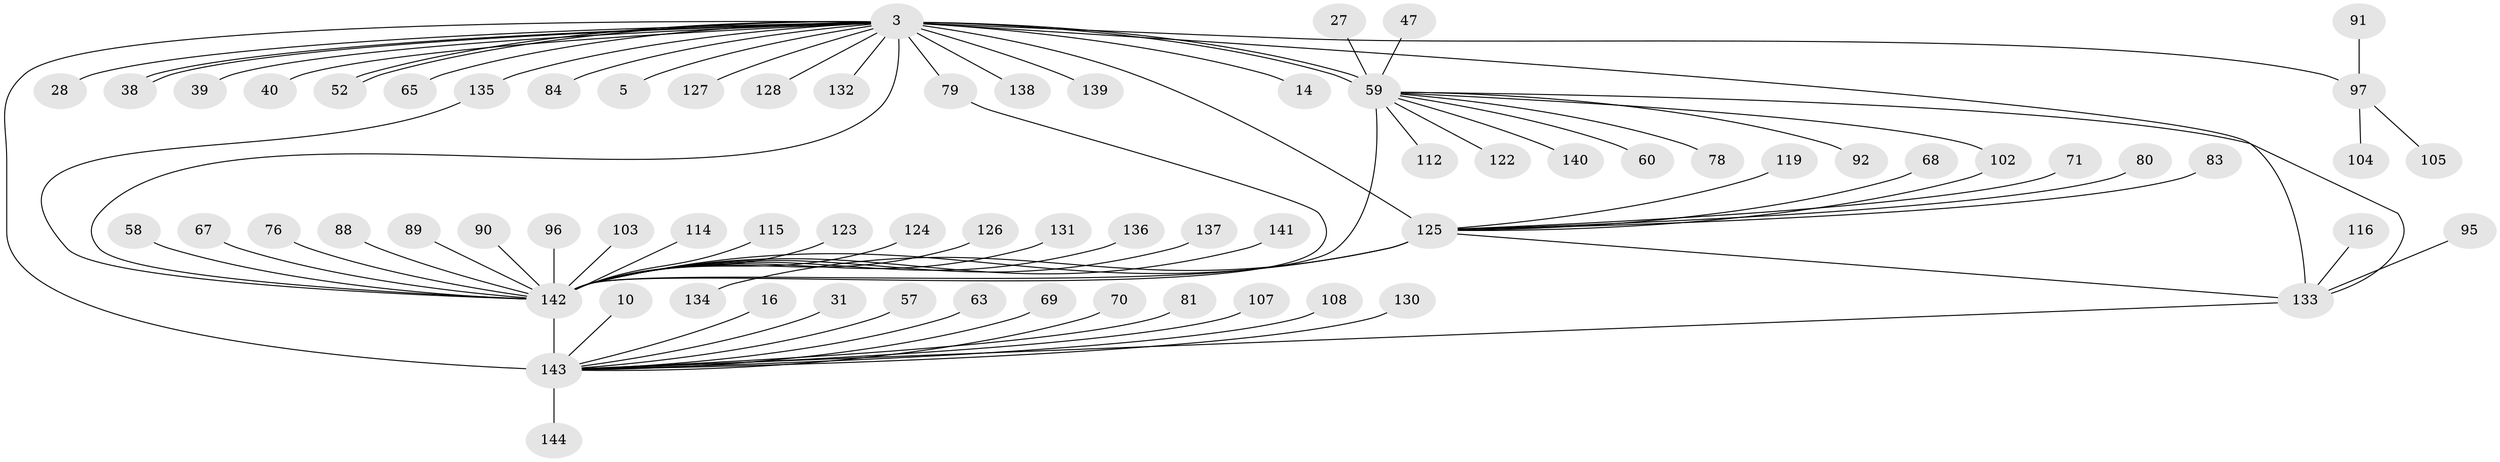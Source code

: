 // original degree distribution, {5: 0.027777777777777776, 28: 0.006944444444444444, 42: 0.006944444444444444, 3: 0.11805555555555555, 1: 0.4375, 12: 0.006944444444444444, 6: 0.027777777777777776, 11: 0.013888888888888888, 8: 0.013888888888888888, 2: 0.2222222222222222, 7: 0.013888888888888888, 4: 0.08333333333333333, 10: 0.006944444444444444, 9: 0.006944444444444444, 13: 0.006944444444444444}
// Generated by graph-tools (version 1.1) at 2025/47/03/09/25 04:47:20]
// undirected, 72 vertices, 83 edges
graph export_dot {
graph [start="1"]
  node [color=gray90,style=filled];
  3 [super="+2"];
  5;
  10;
  14;
  16;
  27;
  28;
  31;
  38;
  39;
  40;
  47;
  52;
  57;
  58;
  59 [super="+8+6+42+24+45+49"];
  60;
  63;
  65;
  67;
  68;
  69;
  70;
  71;
  76;
  78;
  79 [super="+72"];
  80;
  81;
  83;
  84;
  88;
  89;
  90;
  91;
  92;
  95;
  96;
  97 [super="+94+44"];
  102;
  103;
  104;
  105;
  107;
  108 [super="+99"];
  112;
  114 [super="+93"];
  115;
  116;
  119;
  122;
  123;
  124;
  125 [super="+32+118+62+121"];
  126;
  127;
  128;
  130;
  131;
  132;
  133 [super="+113+129+73+61"];
  134 [super="+106"];
  135 [super="+4"];
  136;
  137;
  138 [super="+20"];
  139;
  140;
  141;
  142 [super="+82+117+55+75"];
  143 [super="+17+9+109+56+110+120"];
  144;
  3 -- 14;
  3 -- 28;
  3 -- 38;
  3 -- 38;
  3 -- 39;
  3 -- 52;
  3 -- 52;
  3 -- 59 [weight=6];
  3 -- 59;
  3 -- 65;
  3 -- 84;
  3 -- 97 [weight=4];
  3 -- 125 [weight=8];
  3 -- 132;
  3 -- 142 [weight=7];
  3 -- 143 [weight=13];
  3 -- 128;
  3 -- 5;
  3 -- 135 [weight=2];
  3 -- 139;
  3 -- 79 [weight=2];
  3 -- 40;
  3 -- 127;
  3 -- 138;
  3 -- 133 [weight=3];
  10 -- 143;
  16 -- 143;
  27 -- 59;
  31 -- 143;
  47 -- 59;
  57 -- 143;
  58 -- 142;
  59 -- 102;
  59 -- 78;
  59 -- 112;
  59 -- 122;
  59 -- 140;
  59 -- 60;
  59 -- 92;
  59 -- 133 [weight=2];
  59 -- 142 [weight=8];
  63 -- 143;
  67 -- 142;
  68 -- 125;
  69 -- 143;
  70 -- 143;
  71 -- 125 [weight=2];
  76 -- 142;
  79 -- 142;
  80 -- 125;
  81 -- 143;
  83 -- 125;
  88 -- 142;
  89 -- 142;
  90 -- 142;
  91 -- 97;
  95 -- 133;
  96 -- 142 [weight=2];
  97 -- 104;
  97 -- 105;
  102 -- 125;
  103 -- 142;
  107 -- 143;
  108 -- 143;
  114 -- 142;
  115 -- 142;
  116 -- 133;
  119 -- 125;
  123 -- 142;
  124 -- 142;
  125 -- 133;
  125 -- 134;
  125 -- 142 [weight=6];
  126 -- 142;
  130 -- 143;
  131 -- 142;
  133 -- 143;
  135 -- 142;
  136 -- 142;
  137 -- 142;
  141 -- 142;
  142 -- 143 [weight=7];
  143 -- 144;
}
